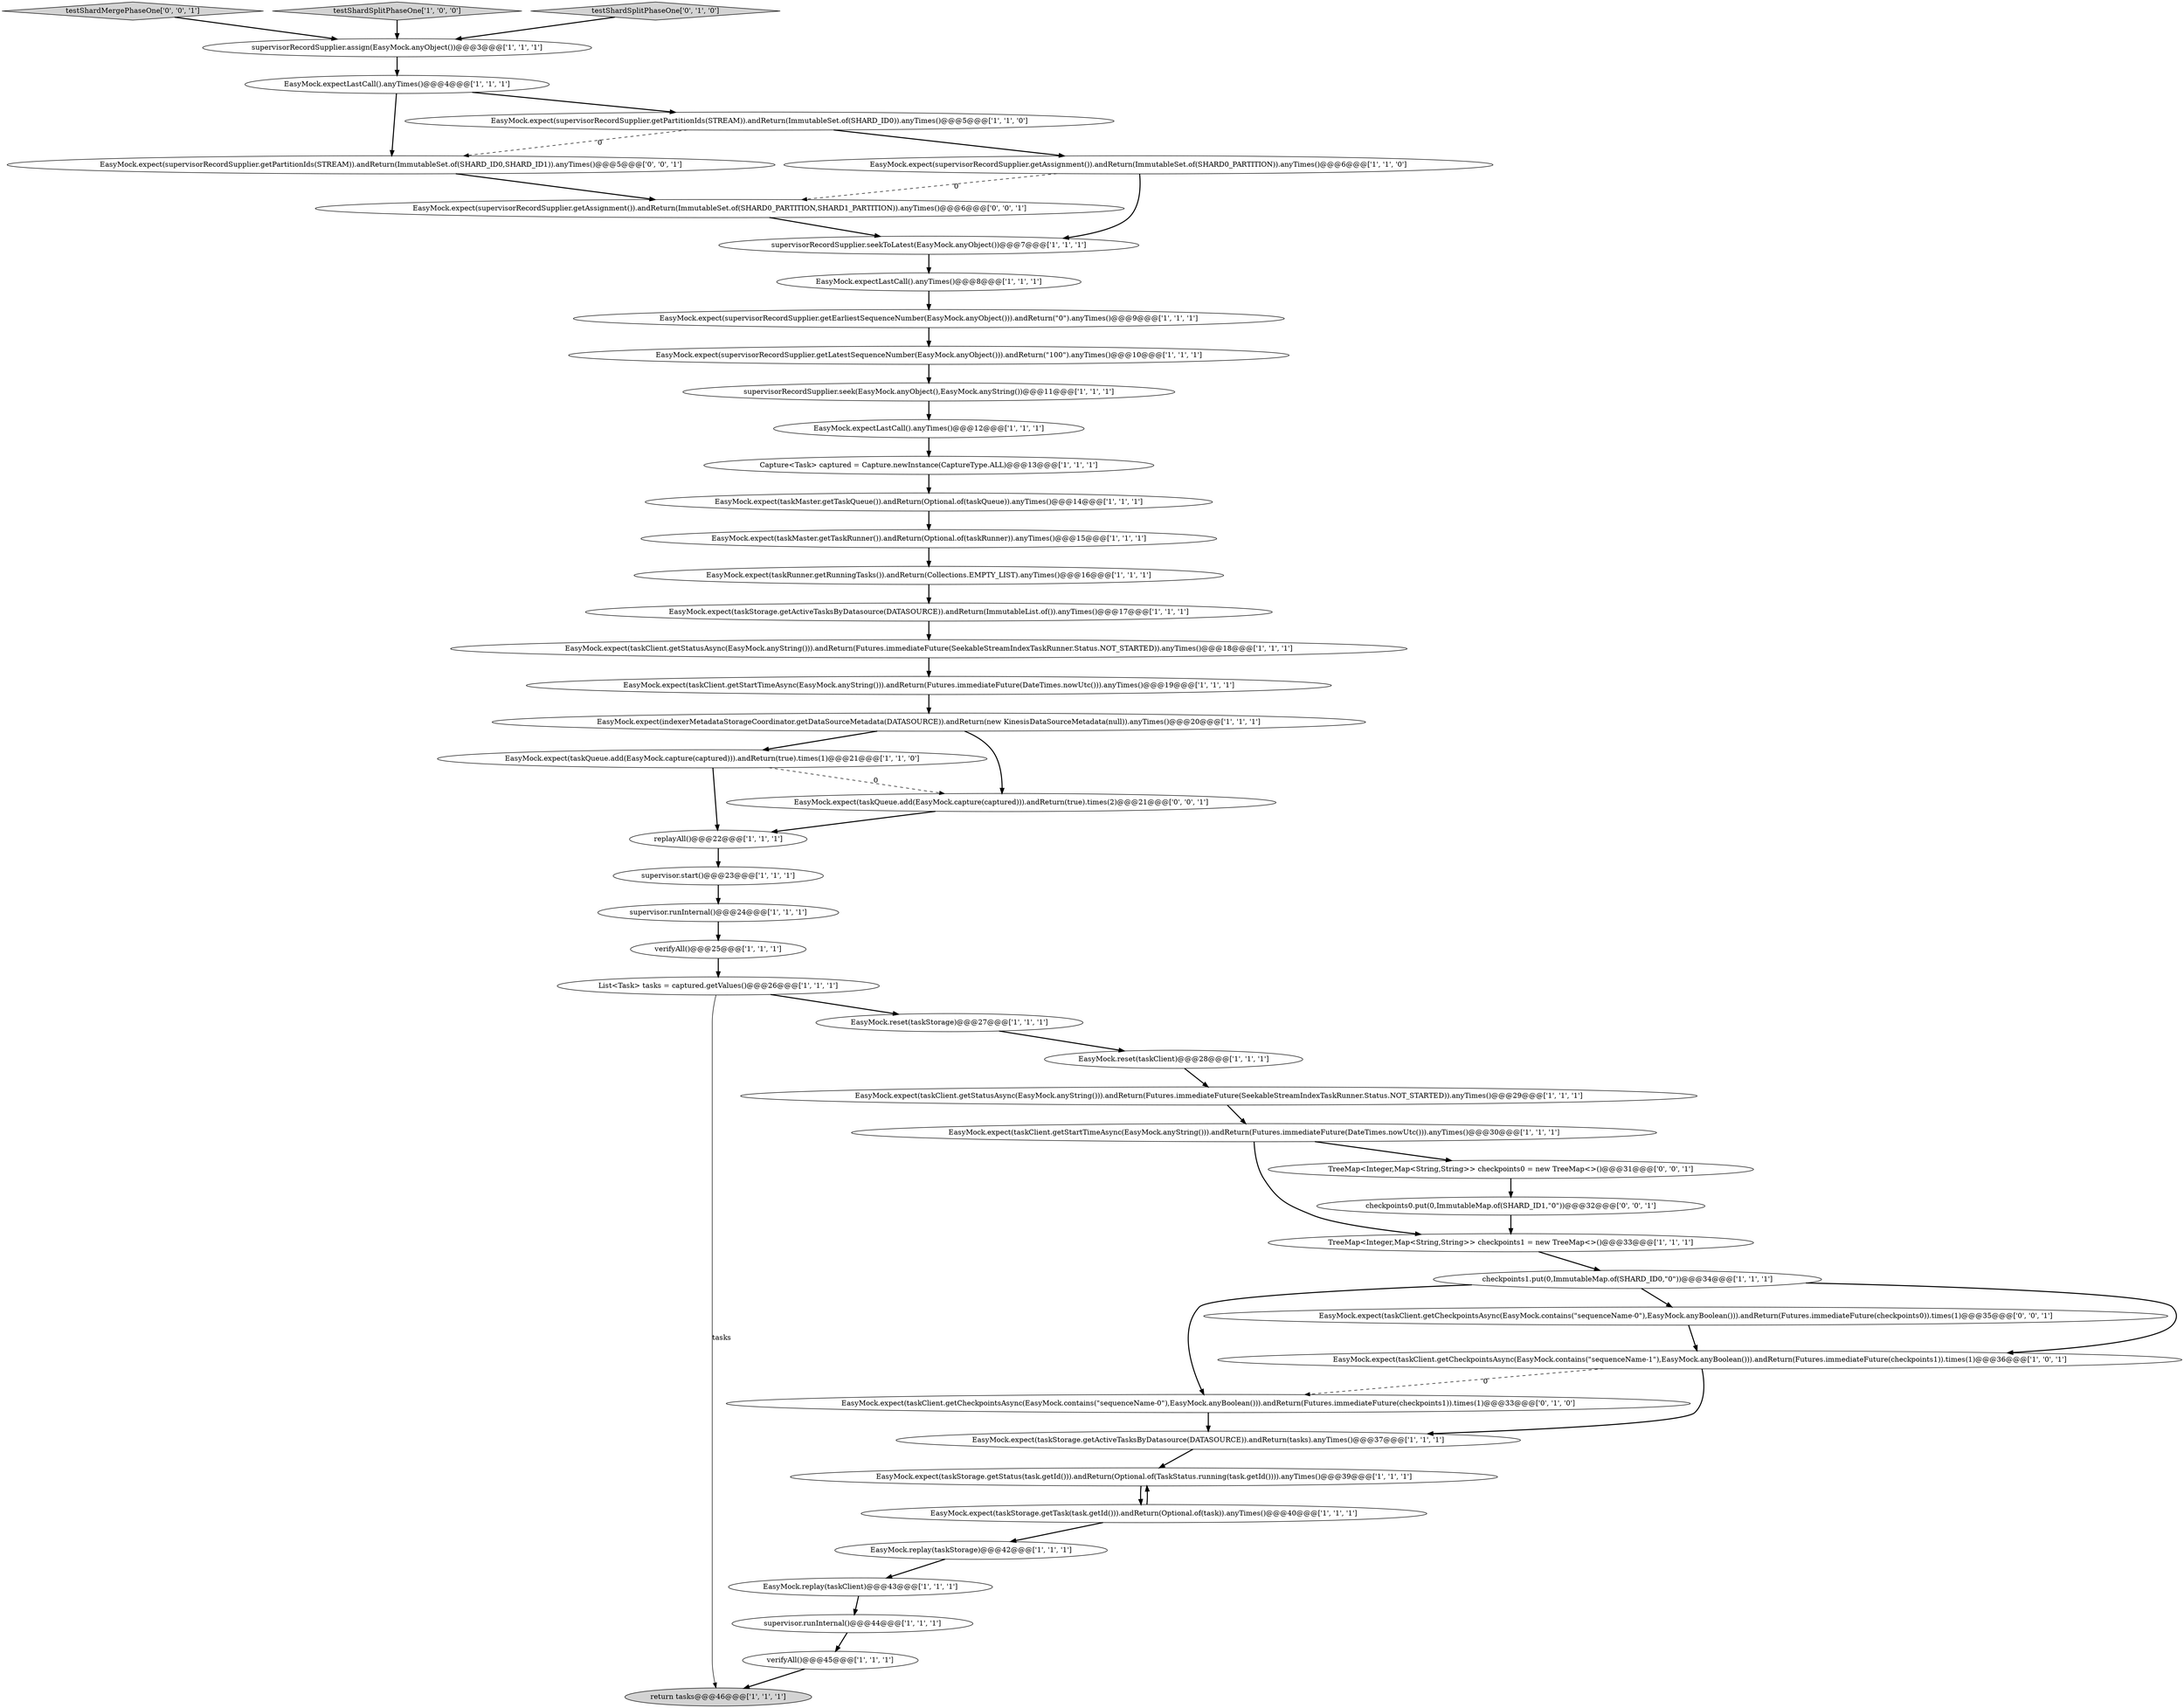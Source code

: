 digraph {
10 [style = filled, label = "supervisor.runInternal()@@@44@@@['1', '1', '1']", fillcolor = white, shape = ellipse image = "AAA0AAABBB1BBB"];
26 [style = filled, label = "EasyMock.expect(supervisorRecordSupplier.getAssignment()).andReturn(ImmutableSet.of(SHARD0_PARTITION)).anyTimes()@@@6@@@['1', '1', '0']", fillcolor = white, shape = ellipse image = "AAA0AAABBB1BBB"];
45 [style = filled, label = "testShardMergePhaseOne['0', '0', '1']", fillcolor = lightgray, shape = diamond image = "AAA0AAABBB3BBB"];
27 [style = filled, label = "return tasks@@@46@@@['1', '1', '1']", fillcolor = lightgray, shape = ellipse image = "AAA0AAABBB1BBB"];
3 [style = filled, label = "supervisorRecordSupplier.assign(EasyMock.anyObject())@@@3@@@['1', '1', '1']", fillcolor = white, shape = ellipse image = "AAA0AAABBB1BBB"];
48 [style = filled, label = "TreeMap<Integer,Map<String,String>> checkpoints0 = new TreeMap<>()@@@31@@@['0', '0', '1']", fillcolor = white, shape = ellipse image = "AAA0AAABBB3BBB"];
5 [style = filled, label = "TreeMap<Integer,Map<String,String>> checkpoints1 = new TreeMap<>()@@@33@@@['1', '1', '1']", fillcolor = white, shape = ellipse image = "AAA0AAABBB1BBB"];
32 [style = filled, label = "checkpoints1.put(0,ImmutableMap.of(SHARD_ID0,\"0\"))@@@34@@@['1', '1', '1']", fillcolor = white, shape = ellipse image = "AAA0AAABBB1BBB"];
34 [style = filled, label = "testShardSplitPhaseOne['1', '0', '0']", fillcolor = lightgray, shape = diamond image = "AAA0AAABBB1BBB"];
36 [style = filled, label = "EasyMock.expect(taskStorage.getStatus(task.getId())).andReturn(Optional.of(TaskStatus.running(task.getId()))).anyTimes()@@@39@@@['1', '1', '1']", fillcolor = white, shape = ellipse image = "AAA0AAABBB1BBB"];
30 [style = filled, label = "EasyMock.reset(taskClient)@@@28@@@['1', '1', '1']", fillcolor = white, shape = ellipse image = "AAA0AAABBB1BBB"];
42 [style = filled, label = "checkpoints0.put(0,ImmutableMap.of(SHARD_ID1,\"0\"))@@@32@@@['0', '0', '1']", fillcolor = white, shape = ellipse image = "AAA0AAABBB3BBB"];
20 [style = filled, label = "EasyMock.expect(indexerMetadataStorageCoordinator.getDataSourceMetadata(DATASOURCE)).andReturn(new KinesisDataSourceMetadata(null)).anyTimes()@@@20@@@['1', '1', '1']", fillcolor = white, shape = ellipse image = "AAA0AAABBB1BBB"];
11 [style = filled, label = "EasyMock.replay(taskClient)@@@43@@@['1', '1', '1']", fillcolor = white, shape = ellipse image = "AAA0AAABBB1BBB"];
28 [style = filled, label = "EasyMock.expect(taskClient.getStartTimeAsync(EasyMock.anyString())).andReturn(Futures.immediateFuture(DateTimes.nowUtc())).anyTimes()@@@30@@@['1', '1', '1']", fillcolor = white, shape = ellipse image = "AAA0AAABBB1BBB"];
6 [style = filled, label = "EasyMock.expect(taskStorage.getActiveTasksByDatasource(DATASOURCE)).andReturn(tasks).anyTimes()@@@37@@@['1', '1', '1']", fillcolor = white, shape = ellipse image = "AAA0AAABBB1BBB"];
1 [style = filled, label = "EasyMock.reset(taskStorage)@@@27@@@['1', '1', '1']", fillcolor = white, shape = ellipse image = "AAA0AAABBB1BBB"];
18 [style = filled, label = "EasyMock.expect(taskQueue.add(EasyMock.capture(captured))).andReturn(true).times(1)@@@21@@@['1', '1', '0']", fillcolor = white, shape = ellipse image = "AAA0AAABBB1BBB"];
22 [style = filled, label = "EasyMock.expect(taskMaster.getTaskRunner()).andReturn(Optional.of(taskRunner)).anyTimes()@@@15@@@['1', '1', '1']", fillcolor = white, shape = ellipse image = "AAA0AAABBB1BBB"];
2 [style = filled, label = "supervisorRecordSupplier.seekToLatest(EasyMock.anyObject())@@@7@@@['1', '1', '1']", fillcolor = white, shape = ellipse image = "AAA0AAABBB1BBB"];
35 [style = filled, label = "EasyMock.expect(taskClient.getStatusAsync(EasyMock.anyString())).andReturn(Futures.immediateFuture(SeekableStreamIndexTaskRunner.Status.NOT_STARTED)).anyTimes()@@@18@@@['1', '1', '1']", fillcolor = white, shape = ellipse image = "AAA0AAABBB1BBB"];
47 [style = filled, label = "EasyMock.expect(supervisorRecordSupplier.getPartitionIds(STREAM)).andReturn(ImmutableSet.of(SHARD_ID0,SHARD_ID1)).anyTimes()@@@5@@@['0', '0', '1']", fillcolor = white, shape = ellipse image = "AAA0AAABBB3BBB"];
17 [style = filled, label = "EasyMock.expectLastCall().anyTimes()@@@12@@@['1', '1', '1']", fillcolor = white, shape = ellipse image = "AAA0AAABBB1BBB"];
4 [style = filled, label = "supervisorRecordSupplier.seek(EasyMock.anyObject(),EasyMock.anyString())@@@11@@@['1', '1', '1']", fillcolor = white, shape = ellipse image = "AAA0AAABBB1BBB"];
8 [style = filled, label = "verifyAll()@@@25@@@['1', '1', '1']", fillcolor = white, shape = ellipse image = "AAA0AAABBB1BBB"];
7 [style = filled, label = "supervisor.runInternal()@@@24@@@['1', '1', '1']", fillcolor = white, shape = ellipse image = "AAA0AAABBB1BBB"];
37 [style = filled, label = "supervisor.start()@@@23@@@['1', '1', '1']", fillcolor = white, shape = ellipse image = "AAA0AAABBB1BBB"];
16 [style = filled, label = "EasyMock.expect(taskClient.getStartTimeAsync(EasyMock.anyString())).andReturn(Futures.immediateFuture(DateTimes.nowUtc())).anyTimes()@@@19@@@['1', '1', '1']", fillcolor = white, shape = ellipse image = "AAA0AAABBB1BBB"];
43 [style = filled, label = "EasyMock.expect(taskQueue.add(EasyMock.capture(captured))).andReturn(true).times(2)@@@21@@@['0', '0', '1']", fillcolor = white, shape = ellipse image = "AAA0AAABBB3BBB"];
24 [style = filled, label = "replayAll()@@@22@@@['1', '1', '1']", fillcolor = white, shape = ellipse image = "AAA0AAABBB1BBB"];
33 [style = filled, label = "EasyMock.expectLastCall().anyTimes()@@@8@@@['1', '1', '1']", fillcolor = white, shape = ellipse image = "AAA0AAABBB1BBB"];
21 [style = filled, label = "EasyMock.expectLastCall().anyTimes()@@@4@@@['1', '1', '1']", fillcolor = white, shape = ellipse image = "AAA0AAABBB1BBB"];
39 [style = filled, label = "EasyMock.expect(taskClient.getCheckpointsAsync(EasyMock.contains(\"sequenceName-1\"),EasyMock.anyBoolean())).andReturn(Futures.immediateFuture(checkpoints1)).times(1)@@@36@@@['1', '0', '1']", fillcolor = white, shape = ellipse image = "AAA0AAABBB1BBB"];
15 [style = filled, label = "EasyMock.expect(taskRunner.getRunningTasks()).andReturn(Collections.EMPTY_LIST).anyTimes()@@@16@@@['1', '1', '1']", fillcolor = white, shape = ellipse image = "AAA0AAABBB1BBB"];
41 [style = filled, label = "EasyMock.expect(taskClient.getCheckpointsAsync(EasyMock.contains(\"sequenceName-0\"),EasyMock.anyBoolean())).andReturn(Futures.immediateFuture(checkpoints1)).times(1)@@@33@@@['0', '1', '0']", fillcolor = white, shape = ellipse image = "AAA1AAABBB2BBB"];
29 [style = filled, label = "EasyMock.expect(supervisorRecordSupplier.getPartitionIds(STREAM)).andReturn(ImmutableSet.of(SHARD_ID0)).anyTimes()@@@5@@@['1', '1', '0']", fillcolor = white, shape = ellipse image = "AAA0AAABBB1BBB"];
31 [style = filled, label = "Capture<Task> captured = Capture.newInstance(CaptureType.ALL)@@@13@@@['1', '1', '1']", fillcolor = white, shape = ellipse image = "AAA0AAABBB1BBB"];
12 [style = filled, label = "EasyMock.expect(taskStorage.getTask(task.getId())).andReturn(Optional.of(task)).anyTimes()@@@40@@@['1', '1', '1']", fillcolor = white, shape = ellipse image = "AAA0AAABBB1BBB"];
44 [style = filled, label = "EasyMock.expect(supervisorRecordSupplier.getAssignment()).andReturn(ImmutableSet.of(SHARD0_PARTITION,SHARD1_PARTITION)).anyTimes()@@@6@@@['0', '0', '1']", fillcolor = white, shape = ellipse image = "AAA0AAABBB3BBB"];
40 [style = filled, label = "testShardSplitPhaseOne['0', '1', '0']", fillcolor = lightgray, shape = diamond image = "AAA0AAABBB2BBB"];
14 [style = filled, label = "EasyMock.expect(supervisorRecordSupplier.getEarliestSequenceNumber(EasyMock.anyObject())).andReturn(\"0\").anyTimes()@@@9@@@['1', '1', '1']", fillcolor = white, shape = ellipse image = "AAA0AAABBB1BBB"];
19 [style = filled, label = "EasyMock.expect(taskStorage.getActiveTasksByDatasource(DATASOURCE)).andReturn(ImmutableList.of()).anyTimes()@@@17@@@['1', '1', '1']", fillcolor = white, shape = ellipse image = "AAA0AAABBB1BBB"];
23 [style = filled, label = "List<Task> tasks = captured.getValues()@@@26@@@['1', '1', '1']", fillcolor = white, shape = ellipse image = "AAA0AAABBB1BBB"];
9 [style = filled, label = "EasyMock.expect(taskClient.getStatusAsync(EasyMock.anyString())).andReturn(Futures.immediateFuture(SeekableStreamIndexTaskRunner.Status.NOT_STARTED)).anyTimes()@@@29@@@['1', '1', '1']", fillcolor = white, shape = ellipse image = "AAA0AAABBB1BBB"];
38 [style = filled, label = "EasyMock.replay(taskStorage)@@@42@@@['1', '1', '1']", fillcolor = white, shape = ellipse image = "AAA0AAABBB1BBB"];
0 [style = filled, label = "EasyMock.expect(supervisorRecordSupplier.getLatestSequenceNumber(EasyMock.anyObject())).andReturn(\"100\").anyTimes()@@@10@@@['1', '1', '1']", fillcolor = white, shape = ellipse image = "AAA0AAABBB1BBB"];
46 [style = filled, label = "EasyMock.expect(taskClient.getCheckpointsAsync(EasyMock.contains(\"sequenceName-0\"),EasyMock.anyBoolean())).andReturn(Futures.immediateFuture(checkpoints0)).times(1)@@@35@@@['0', '0', '1']", fillcolor = white, shape = ellipse image = "AAA0AAABBB3BBB"];
25 [style = filled, label = "verifyAll()@@@45@@@['1', '1', '1']", fillcolor = white, shape = ellipse image = "AAA0AAABBB1BBB"];
13 [style = filled, label = "EasyMock.expect(taskMaster.getTaskQueue()).andReturn(Optional.of(taskQueue)).anyTimes()@@@14@@@['1', '1', '1']", fillcolor = white, shape = ellipse image = "AAA0AAABBB1BBB"];
37->7 [style = bold, label=""];
28->48 [style = bold, label=""];
24->37 [style = bold, label=""];
29->26 [style = bold, label=""];
7->8 [style = bold, label=""];
0->4 [style = bold, label=""];
29->47 [style = dashed, label="0"];
26->2 [style = bold, label=""];
48->42 [style = bold, label=""];
41->6 [style = bold, label=""];
39->6 [style = bold, label=""];
23->1 [style = bold, label=""];
18->24 [style = bold, label=""];
20->18 [style = bold, label=""];
32->39 [style = bold, label=""];
30->9 [style = bold, label=""];
3->21 [style = bold, label=""];
13->22 [style = bold, label=""];
8->23 [style = bold, label=""];
15->19 [style = bold, label=""];
4->17 [style = bold, label=""];
14->0 [style = bold, label=""];
22->15 [style = bold, label=""];
5->32 [style = bold, label=""];
10->25 [style = bold, label=""];
34->3 [style = bold, label=""];
35->16 [style = bold, label=""];
42->5 [style = bold, label=""];
21->29 [style = bold, label=""];
12->38 [style = bold, label=""];
21->47 [style = bold, label=""];
45->3 [style = bold, label=""];
39->41 [style = dashed, label="0"];
32->46 [style = bold, label=""];
44->2 [style = bold, label=""];
11->10 [style = bold, label=""];
46->39 [style = bold, label=""];
1->30 [style = bold, label=""];
2->33 [style = bold, label=""];
28->5 [style = bold, label=""];
33->14 [style = bold, label=""];
16->20 [style = bold, label=""];
9->28 [style = bold, label=""];
31->13 [style = bold, label=""];
36->12 [style = bold, label=""];
20->43 [style = bold, label=""];
25->27 [style = bold, label=""];
6->36 [style = bold, label=""];
40->3 [style = bold, label=""];
32->41 [style = bold, label=""];
23->27 [style = solid, label="tasks"];
26->44 [style = dashed, label="0"];
12->36 [style = bold, label=""];
38->11 [style = bold, label=""];
19->35 [style = bold, label=""];
43->24 [style = bold, label=""];
18->43 [style = dashed, label="0"];
47->44 [style = bold, label=""];
17->31 [style = bold, label=""];
}
